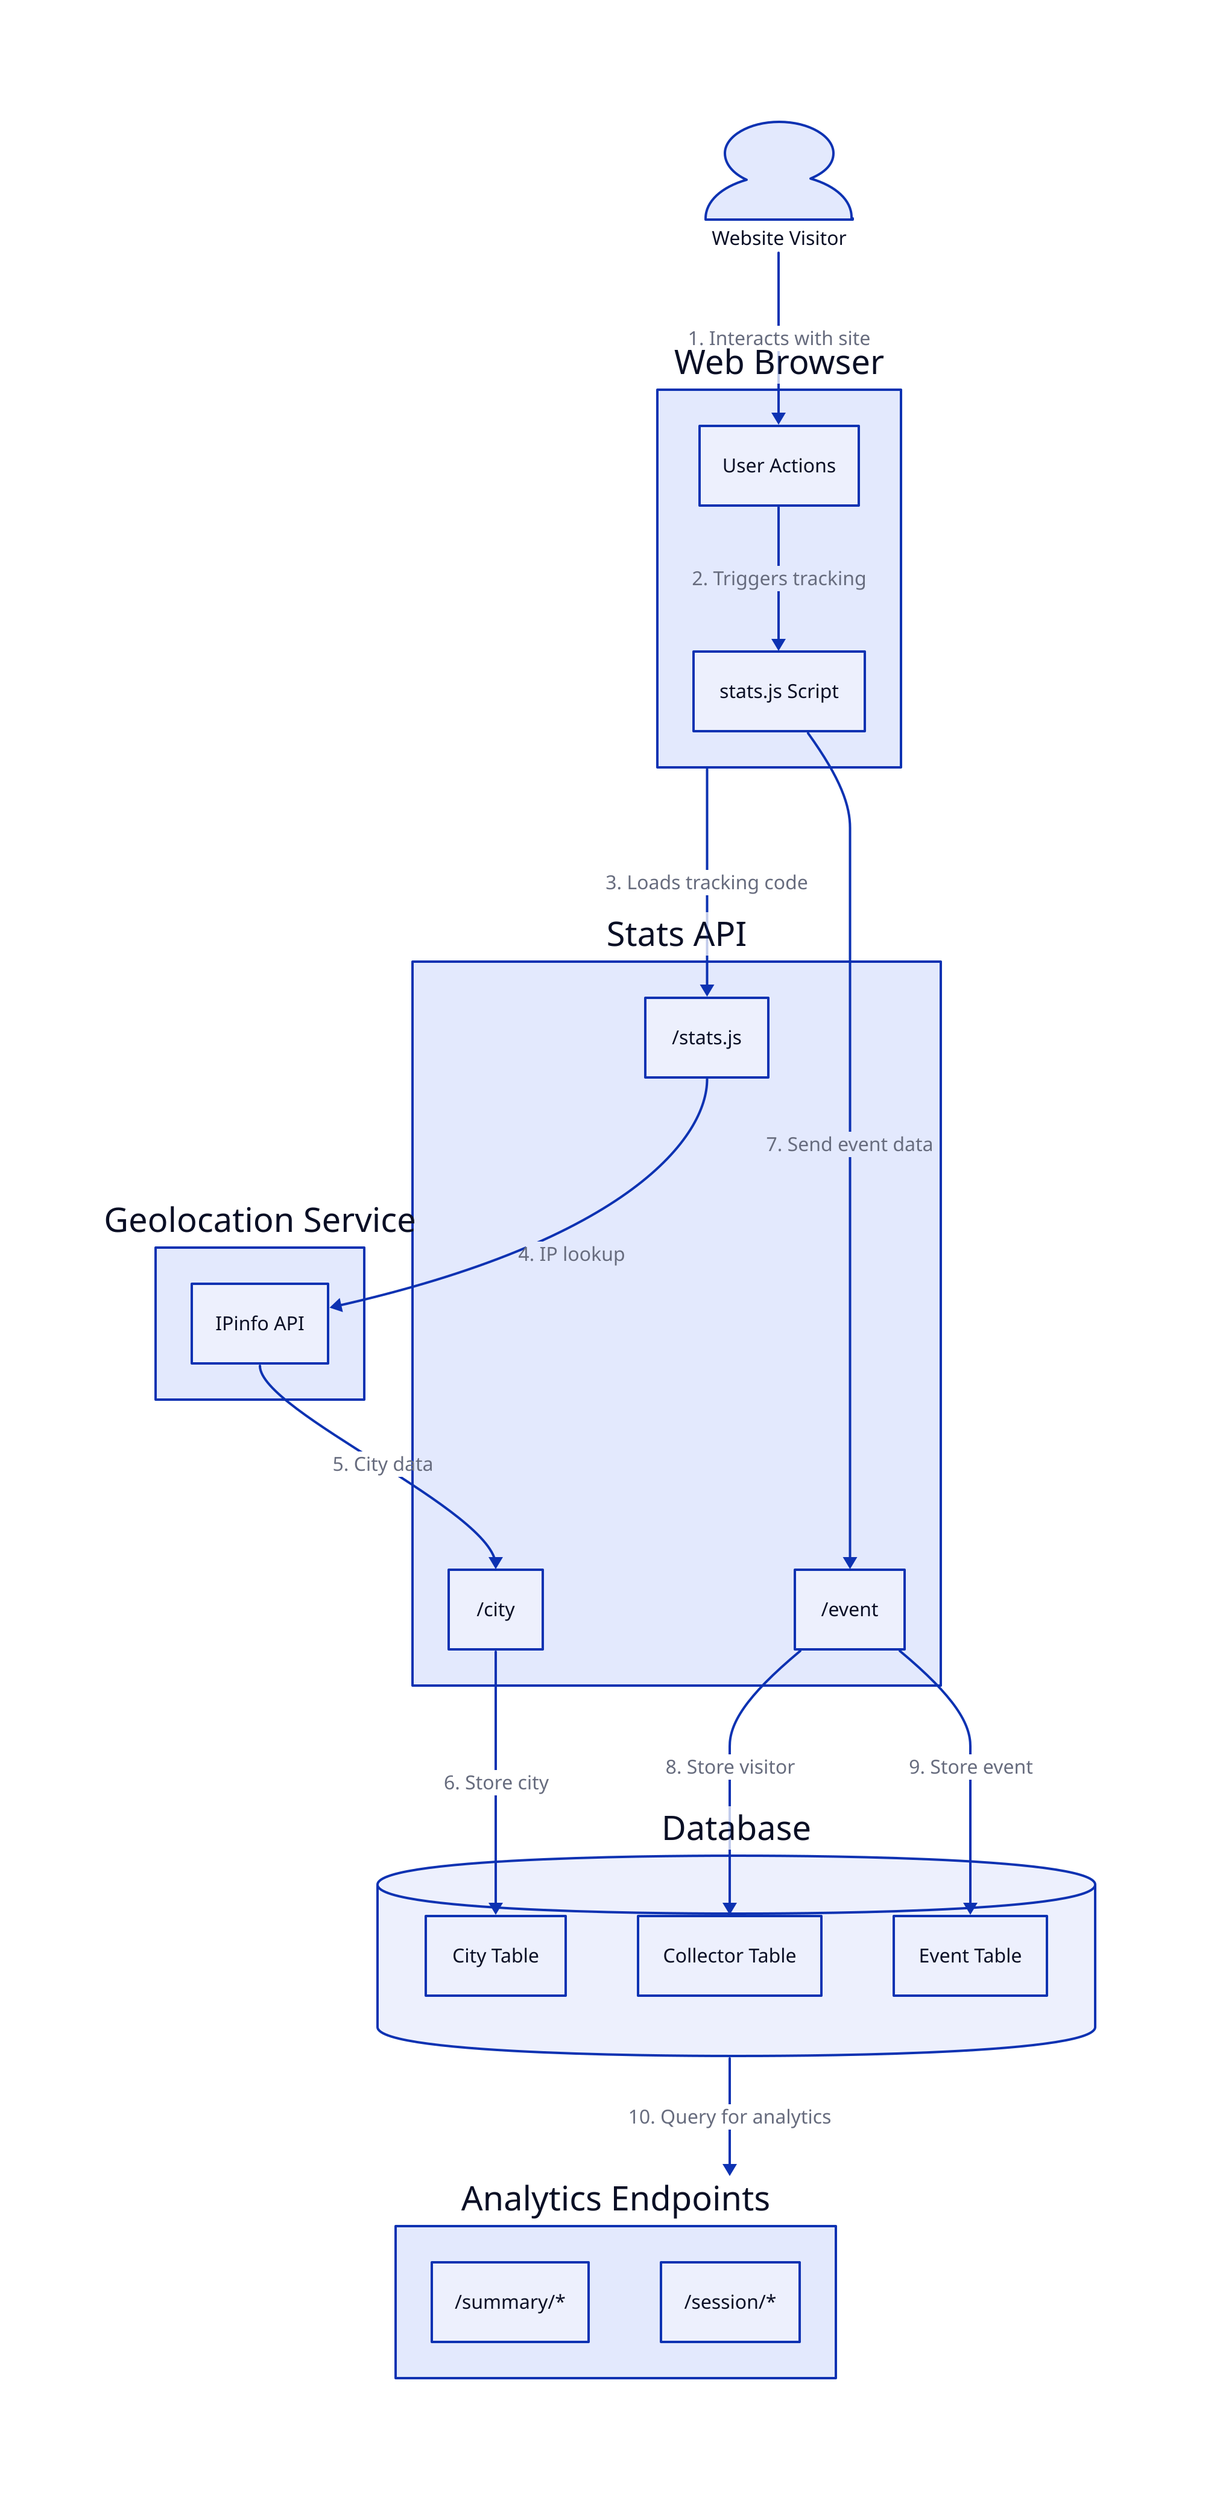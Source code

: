 # Data Flow for Website Stats

user: "Website Visitor" {
  shape: person
}

browser: "Web Browser" {
  js_script: "stats.js Script"
  events: "User Actions"
}

stats_api: "Stats API" {
  collector_endpoint: "/stats.js" {
    shape: rectangle
  }
  event_endpoint: "/event" {
    shape: rectangle
  }
  city_endpoint: "/city" {
    shape: rectangle
  }
}

geolocation: "Geolocation Service" {
  ipinfo: "IPinfo API"
}

database: "Database" {
  shape: cylinder
  city_table: "City Table"
  collector_table: "Collector Table"
  event_table: "Event Table"
}

analytics: "Analytics Endpoints" {
  summary: "/summary/*"
  sessions: "/session/*"
}

# Data flow
user -> browser.events: "1. Interacts with site"
browser.events -> browser.js_script: "2. Triggers tracking"
browser -> stats_api.collector_endpoint: "3. Loads tracking code"
stats_api.collector_endpoint -> geolocation.ipinfo: "4. IP lookup"
geolocation.ipinfo -> stats_api.city_endpoint: "5. City data"
stats_api.city_endpoint -> database.city_table: "6. Store city"
browser.js_script -> stats_api.event_endpoint: "7. Send event data"
stats_api.event_endpoint -> database.collector_table: "8. Store visitor"
stats_api.event_endpoint -> database.event_table: "9. Store event"
database -> analytics: "10. Query for analytics"
